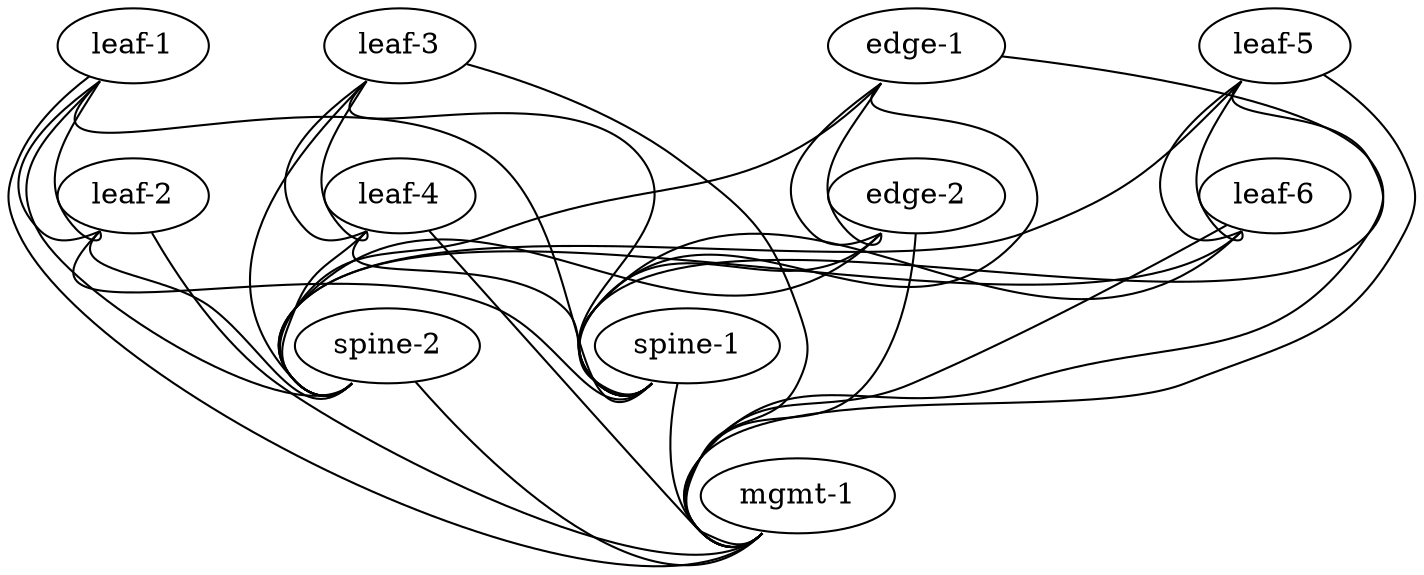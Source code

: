 graph vx {
 "leaf-1" [function="leaf" vagrant="eth1" as="CumulusCommunity/cumulus-vx" version="3.4.3" memory="512" config="./helper_scripts/config_staging_switch.sh" ]
 "leaf-2" [function="leaf" vagrant="eth1" os="CumulusCommunity/cumulus-vx" version="3.4.3" memory="512" config="./helper_scripts/config_staging_switch.sh" ]
 "leaf-3" [function="leaf" vagrant="eth1" os="CumulusCommunity/cumulus-vx" version="3.4.3" memory="512" config="./helper_scripts/config_staging_switch.sh" ]
 "leaf-4" [function="leaf" vagrant="eth1" os="CumulusCommunity/cumulus-vx" version="3.4.3" memory="512" config="./helper_scripts/config_staging_switch.sh" ]
 "leaf-5" [function="leaf" vagrant="eth1" os="CumulusCommunity/cumulus-vx" version="3.4.3" memory="512" config="./helper_scripts/config_staging_switch.sh" ]
 "leaf-6" [function="leaf" vagrant="eth1" os="CumulusCommunity/cumulus-vx" version="3.4.3" memory="512" config="./helper_scripts/config_staging_switch.sh" ]
 "spine-1" [function="spine" vagrant="eth1" os="CumulusCommunity/cumulus-vx" version="3.4.3" memory="512" config="./helper_scripts/config_staging_switch.sh" ]
 "spine-2" [function="spine" vagrant="eth1" os="CumulusCommunity/cumulus-vx" version="3.4.3" memory="512" config="./helper_scripts/config_staging_switch.sh" ]
 "edge-1" [function="edge" vagrant="eth1" os="CumulusCommunity/cumulus-vx" version="3.4.3" memory="512" config="./helper_scripts/config_staging_switch.sh" ]
 "edge-2" [function="edge" vagrant="eth1" os="CumulusCommunity/cumulus-vx" version="3.4.3" memory="512" config="./helper_scripts/config_staging_switch.sh" ]
 "mgmt-1" [function="mgmt" vagrant="eth1" os="CumulusCommunity/cumulus-vx" version="3.4.3" memory="512" config="./helper_scripts/config_mgmt_staging_switch.sh" ]

 "leaf-1":"swp51" -- "spine-1":"swp1"
 "leaf-2":"swp51" -- "spine-1":"swp2"
 "leaf-3":"swp51" -- "spine-1":"swp3"
 "leaf-4":"swp51" -- "spine-1":"swp4"
 "leaf-5":"swp51" -- "spine-1":"swp5"
 "leaf-6":"swp51" -- "spine-1":"swp6"
 "leaf-1":"swp52" -- "spine-2":"swp1"
 "leaf-2":"swp52" -- "spine-2":"swp2"
 "leaf-3":"swp52" -- "spine-2":"swp3"
 "leaf-4":"swp52" -- "spine-2":"swp4"
 "leaf-5":"swp52" -- "spine-2":"swp5"
 "leaf-6":"swp52" -- "spine-2":"swp6"

 "leaf-1":"swp53" -- "leaf-2":"swp53"
 "leaf-1":"swp54" -- "leaf-2":"swp54"
 "leaf-3":"swp53" -- "leaf-4":"swp53"
 "leaf-3":"swp54" -- "leaf-4":"swp54"
 "leaf-5":"swp53" -- "leaf-6":"swp53"
 "leaf-5":"swp54" -- "leaf-6":"swp54"

 "edge-1":"swp53" -- "edge-2":"swp53"
 "edge-1":"swp54" -- "edge-2":"swp54"

 "edge-1":"swp51" -- "spine-1":"swp51"
 "edge-1":"swp52" -- "spine-2":"swp51"
 "edge-2":"swp51" -- "spine-1":"swp52"
 "edge-2":"swp52" -- "spine-2":"swp52"


 "leaf-1":"eth0" -- "mgmt-1":"swp1" [left_mac="a0:00:00:00:00:11"]
 "leaf-2":"eth0" -- "mgmt-1":"swp2" [left_mac="a0:00:00:00:00:12"]
 "leaf-3":"eth0" -- "mgmt-1":"swp3" [left_mac="a0:00:00:00:00:13"]
 "leaf-4":"eth0" -- "mgmt-1":"swp4" [left_mac="a0:00:00:00:00:14"]
 "leaf-5":"eth0" -- "mgmt-1":"swp5" [left_mac="a0:00:00:00:00:15"]
 "leaf-6":"eth0" -- "mgmt-1":"swp6" [left_mac="a0:00:00:00:00:16"]
 "spine-1":"eth0" -- "mgmt-1":"swp7" [left_mac="a0:00:00:00:00:21"]
 "spine-2":"eth0" -- "mgmt-1":"swp8" [left_mac="a0:00:00:00:00:22"]
 "edge-1":"eth0" -- "mgmt-1":"swp9" [left_mac="a0:00:00:00:00:41"]
 "edge-2":"eth0" -- "mgmt-1":"swp10" [left_mac="a0:00:00:00:00:42"]
}
